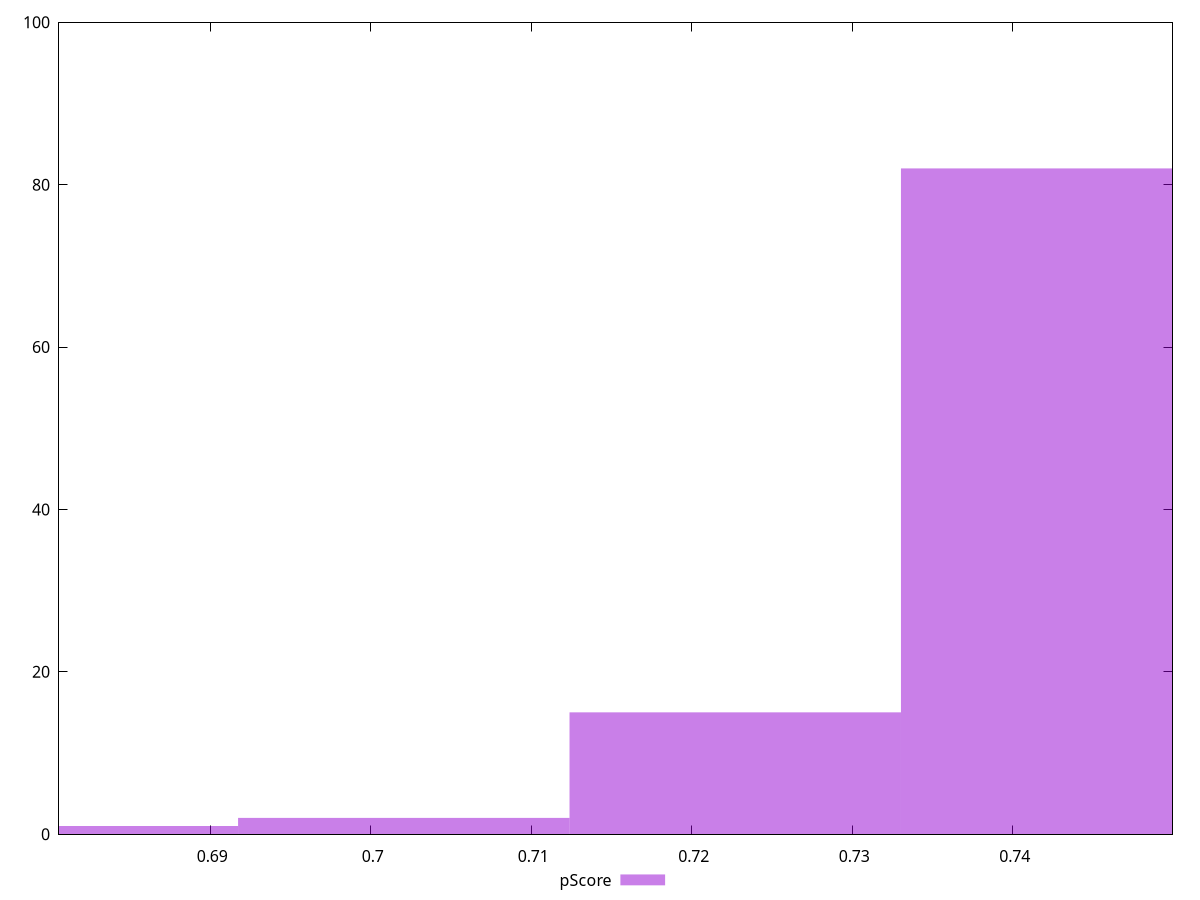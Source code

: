 reset

$pScore <<EOF
0.7433574643390187 82
0.7227086458851572 15
0.7020598274312955 2
0.6814110089774339 1
EOF

set key outside below
set boxwidth 0.02064881845386163
set xrange [0.6805788888888888:0.74995]
set yrange [0:100]
set trange [0:100]
set style fill transparent solid 0.5 noborder
set terminal svg size 640, 490 enhanced background rgb 'white'
set output "reports/report_00027_2021-02-24T12-40-31.850Z/uses-rel-preconnect/samples/astro/pScore/histogram.svg"

plot $pScore title "pScore" with boxes

reset
